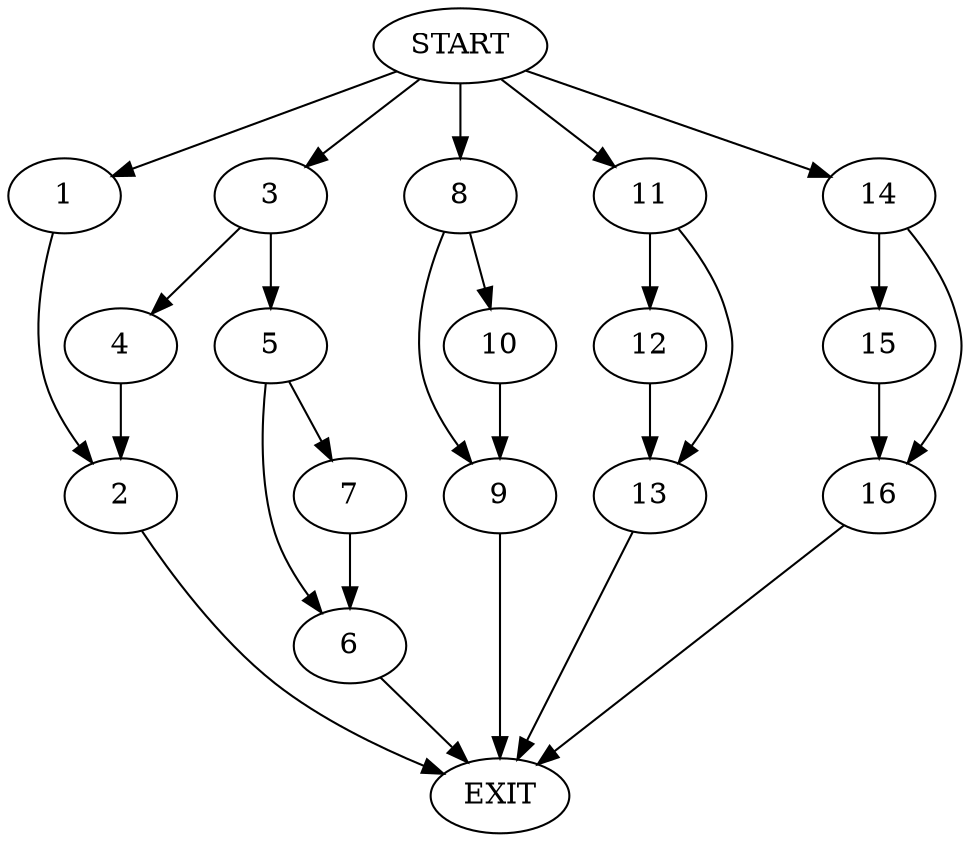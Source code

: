 digraph {
0 [label="START"]
17 [label="EXIT"]
0 -> 1
1 -> 2
2 -> 17
0 -> 3
3 -> 4
3 -> 5
5 -> 6
5 -> 7
4 -> 2
7 -> 6
6 -> 17
0 -> 8
8 -> 9
8 -> 10
10 -> 9
9 -> 17
0 -> 11
11 -> 12
11 -> 13
13 -> 17
12 -> 13
0 -> 14
14 -> 15
14 -> 16
16 -> 17
15 -> 16
}
